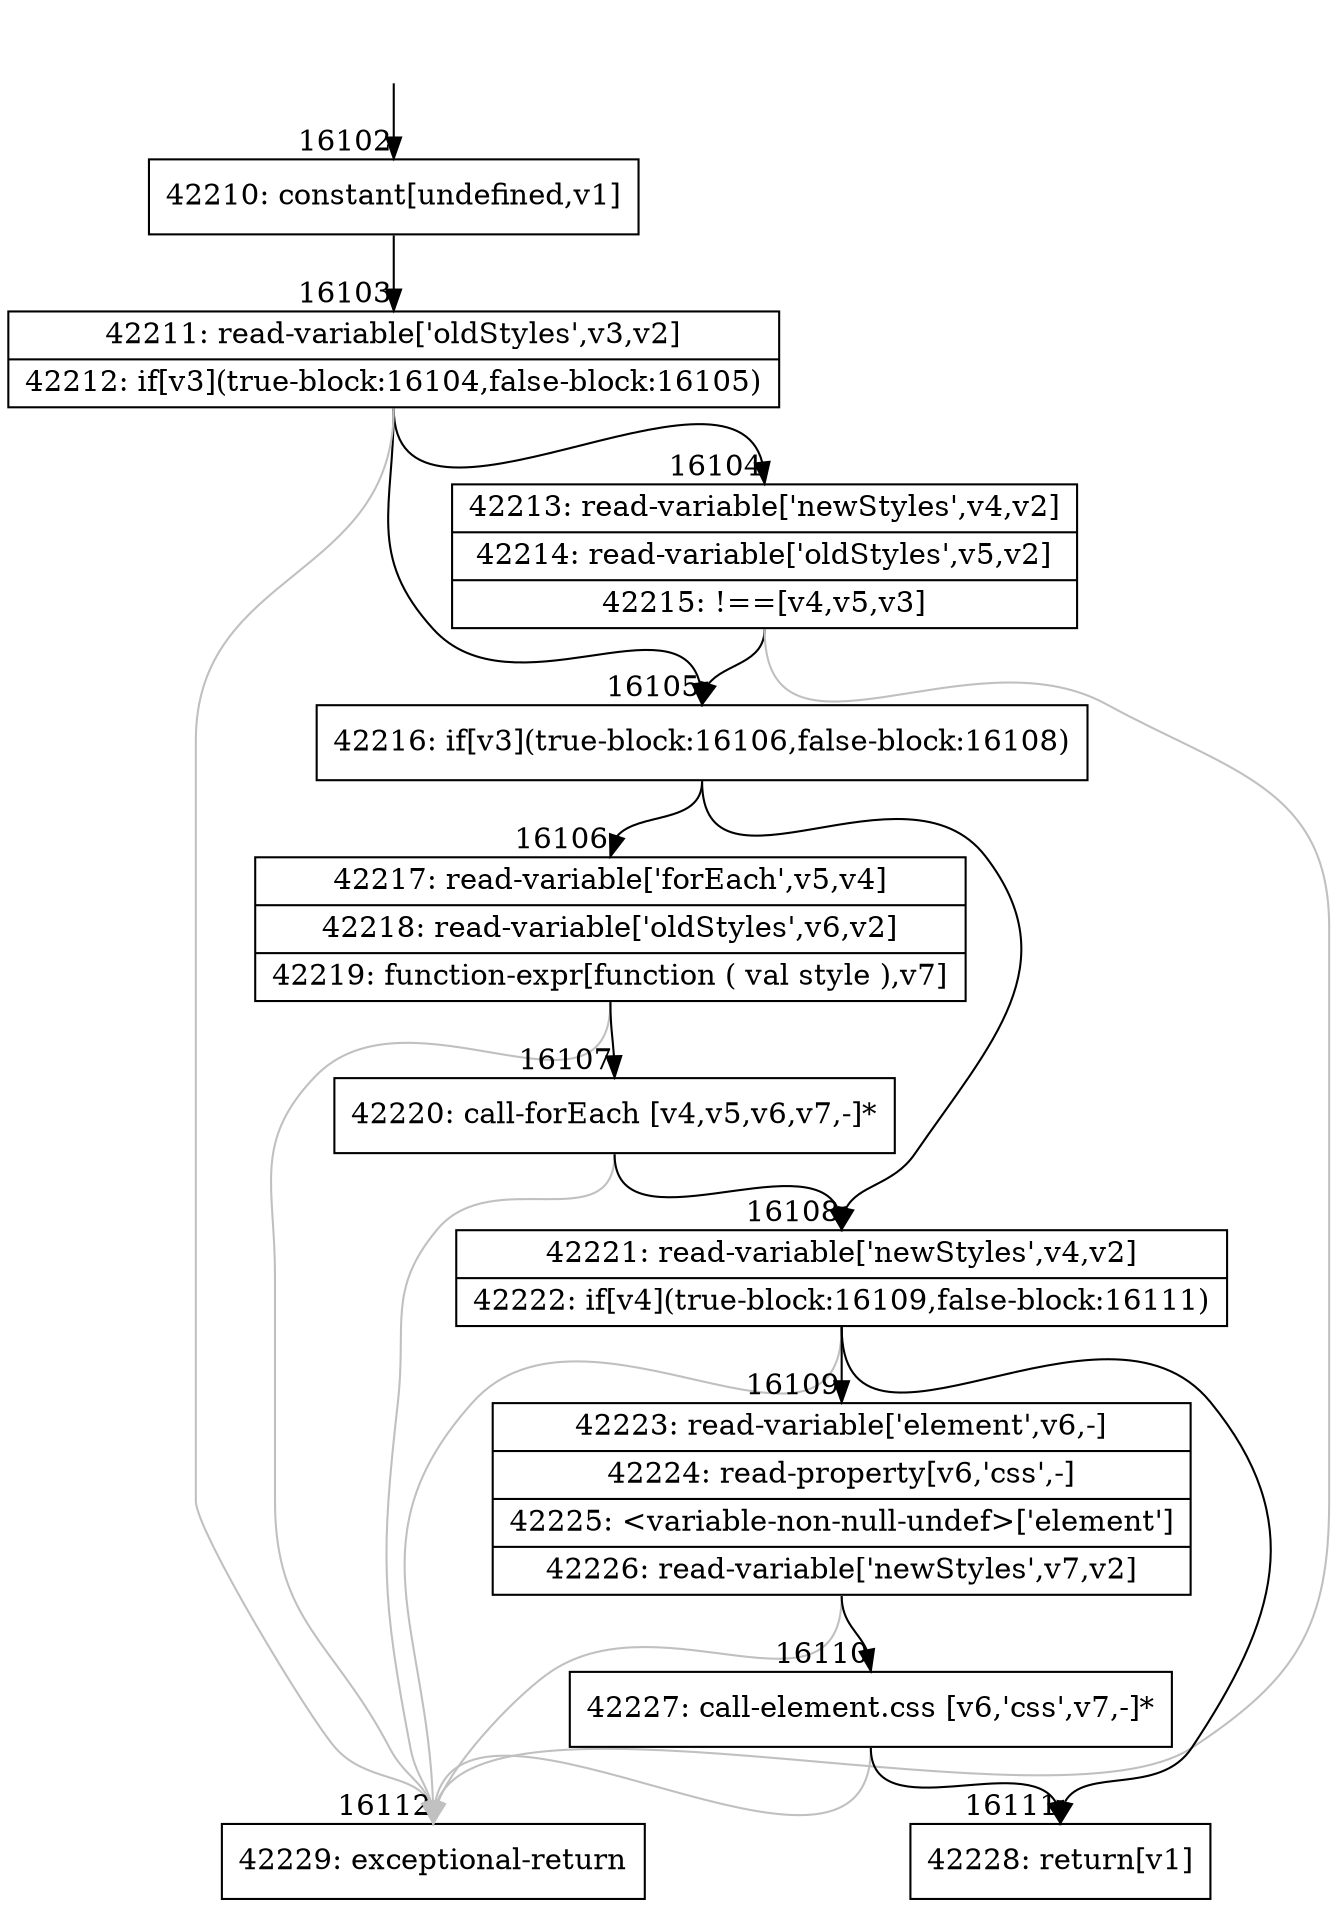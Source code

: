 digraph {
rankdir="TD"
BB_entry1291[shape=none,label=""];
BB_entry1291 -> BB16102 [tailport=s, headport=n, headlabel="    16102"]
BB16102 [shape=record label="{42210: constant[undefined,v1]}" ] 
BB16102 -> BB16103 [tailport=s, headport=n, headlabel="      16103"]
BB16103 [shape=record label="{42211: read-variable['oldStyles',v3,v2]|42212: if[v3](true-block:16104,false-block:16105)}" ] 
BB16103 -> BB16105 [tailport=s, headport=n, headlabel="      16105"]
BB16103 -> BB16104 [tailport=s, headport=n, headlabel="      16104"]
BB16103 -> BB16112 [tailport=s, headport=n, color=gray, headlabel="      16112"]
BB16104 [shape=record label="{42213: read-variable['newStyles',v4,v2]|42214: read-variable['oldStyles',v5,v2]|42215: !==[v4,v5,v3]}" ] 
BB16104 -> BB16105 [tailport=s, headport=n]
BB16104 -> BB16112 [tailport=s, headport=n, color=gray]
BB16105 [shape=record label="{42216: if[v3](true-block:16106,false-block:16108)}" ] 
BB16105 -> BB16106 [tailport=s, headport=n, headlabel="      16106"]
BB16105 -> BB16108 [tailport=s, headport=n, headlabel="      16108"]
BB16106 [shape=record label="{42217: read-variable['forEach',v5,v4]|42218: read-variable['oldStyles',v6,v2]|42219: function-expr[function ( val style ),v7]}" ] 
BB16106 -> BB16107 [tailport=s, headport=n, headlabel="      16107"]
BB16106 -> BB16112 [tailport=s, headport=n, color=gray]
BB16107 [shape=record label="{42220: call-forEach [v4,v5,v6,v7,-]*}" ] 
BB16107 -> BB16108 [tailport=s, headport=n]
BB16107 -> BB16112 [tailport=s, headport=n, color=gray]
BB16108 [shape=record label="{42221: read-variable['newStyles',v4,v2]|42222: if[v4](true-block:16109,false-block:16111)}" ] 
BB16108 -> BB16109 [tailport=s, headport=n, headlabel="      16109"]
BB16108 -> BB16111 [tailport=s, headport=n, headlabel="      16111"]
BB16108 -> BB16112 [tailport=s, headport=n, color=gray]
BB16109 [shape=record label="{42223: read-variable['element',v6,-]|42224: read-property[v6,'css',-]|42225: \<variable-non-null-undef\>['element']|42226: read-variable['newStyles',v7,v2]}" ] 
BB16109 -> BB16110 [tailport=s, headport=n, headlabel="      16110"]
BB16109 -> BB16112 [tailport=s, headport=n, color=gray]
BB16110 [shape=record label="{42227: call-element.css [v6,'css',v7,-]*}" ] 
BB16110 -> BB16111 [tailport=s, headport=n]
BB16110 -> BB16112 [tailport=s, headport=n, color=gray]
BB16111 [shape=record label="{42228: return[v1]}" ] 
BB16112 [shape=record label="{42229: exceptional-return}" ] 
//#$~ 27607
}
